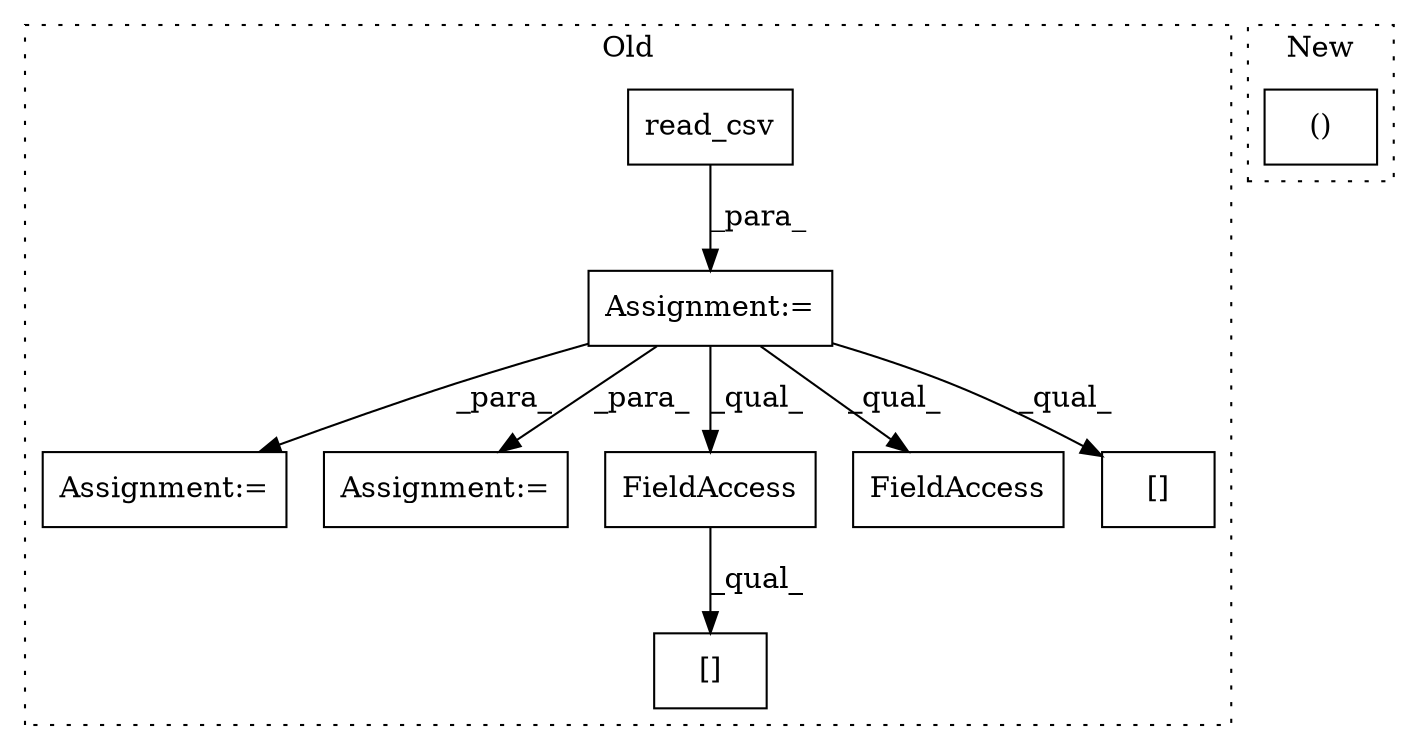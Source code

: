 digraph G {
subgraph cluster0 {
1 [label="read_csv" a="32" s="19580,19625" l="9,1" shape="box"];
3 [label="Assignment:=" a="7" s="19572" l="1" shape="box"];
4 [label="Assignment:=" a="7" s="19986" l="1" shape="box"];
5 [label="Assignment:=" a="7" s="19908" l="1" shape="box"];
6 [label="[]" a="2" s="20151,20206" l="20,2" shape="box"];
7 [label="FieldAccess" a="22" s="20151" l="14" shape="box"];
8 [label="FieldAccess" a="22" s="19987" l="14" shape="box"];
9 [label="[]" a="2" s="20075,20105" l="15,1" shape="box"];
label = "Old";
style="dotted";
}
subgraph cluster1 {
2 [label="()" a="106" s="19059" l="53" shape="box"];
label = "New";
style="dotted";
}
1 -> 3 [label="_para_"];
3 -> 5 [label="_para_"];
3 -> 8 [label="_qual_"];
3 -> 4 [label="_para_"];
3 -> 7 [label="_qual_"];
3 -> 9 [label="_qual_"];
7 -> 6 [label="_qual_"];
}